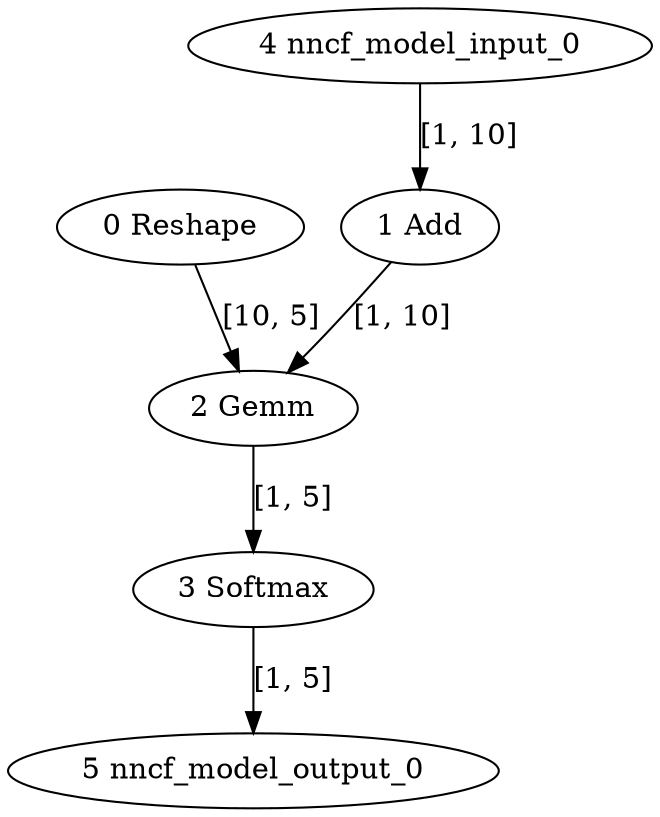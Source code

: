 strict digraph  {
"0 Reshape" [id=0, type=Reshape];
"1 Add" [id=1, type=Add];
"2 Gemm" [id=2, type=Gemm];
"3 Softmax" [id=3, type=Softmax];
"4 nncf_model_input_0" [id=4, type=nncf_model_input];
"5 nncf_model_output_0" [id=5, type=nncf_model_output];
"0 Reshape" -> "2 Gemm"  [label="[10, 5]", style=solid];
"1 Add" -> "2 Gemm"  [label="[1, 10]", style=solid];
"2 Gemm" -> "3 Softmax"  [label="[1, 5]", style=solid];
"3 Softmax" -> "5 nncf_model_output_0"  [label="[1, 5]", style=solid];
"4 nncf_model_input_0" -> "1 Add"  [label="[1, 10]", style=solid];
}
